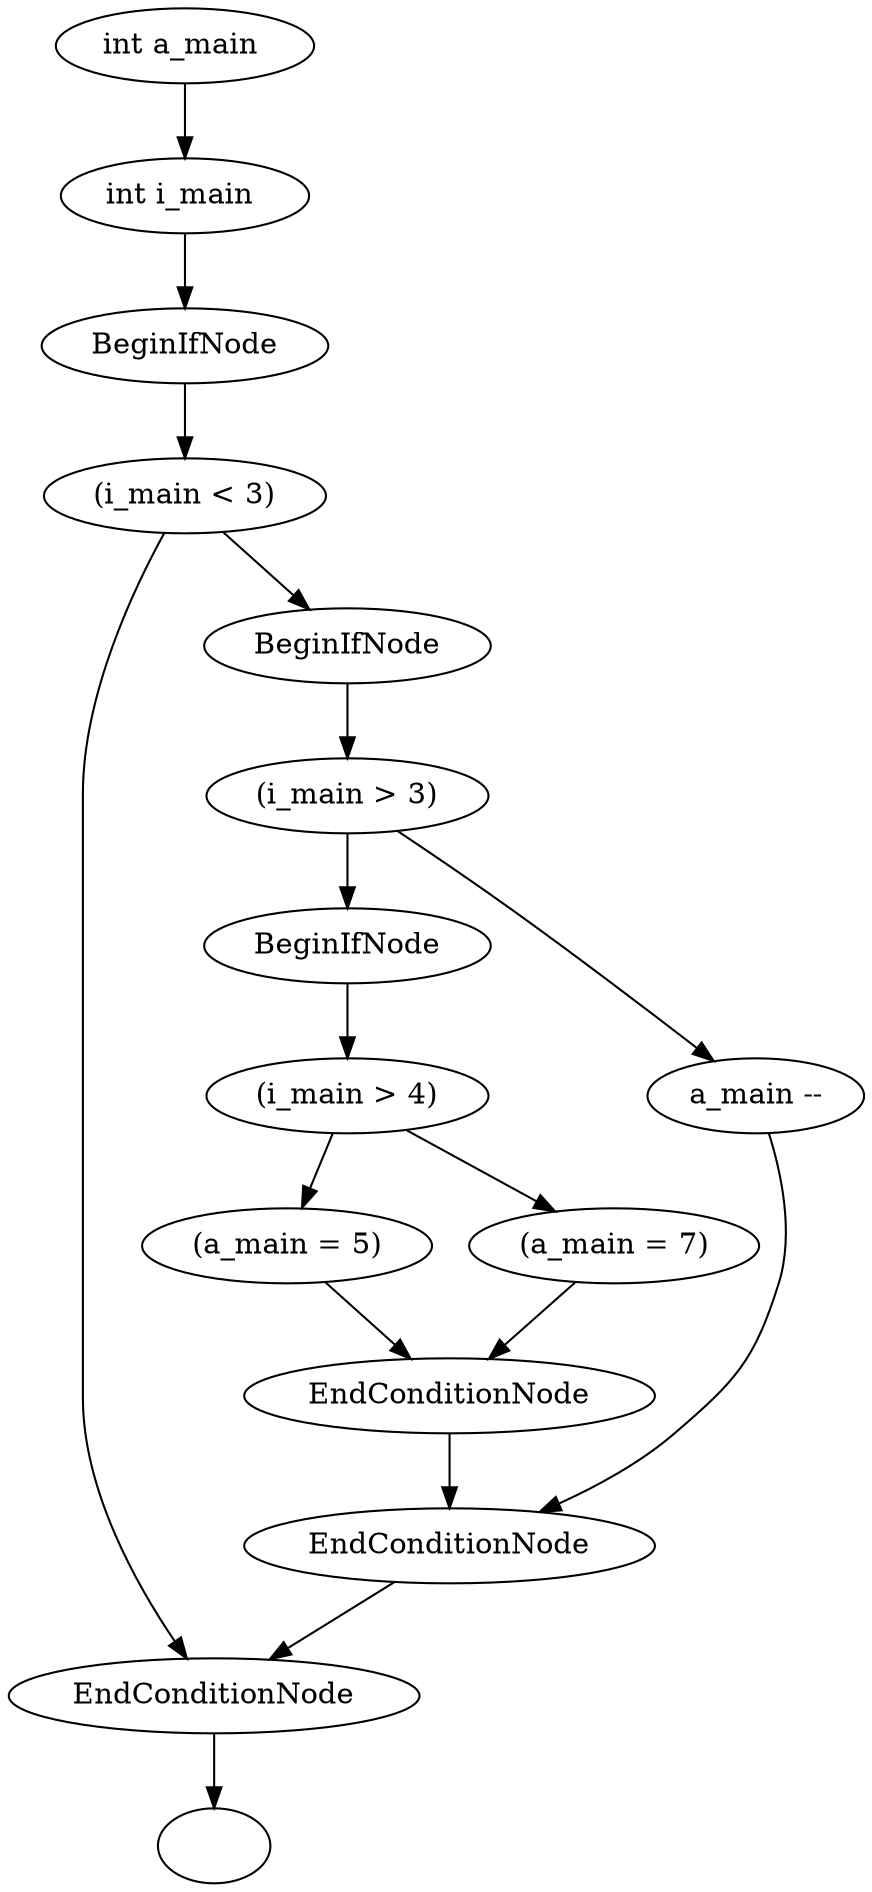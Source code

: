 digraph {
"int a_main 671467883" -> "int i_main 407697359";
"int a_main 671467883" [ label="int a_main "];
"int i_main 407697359" [ label="int i_main "];
"int i_main 407697359" -> "802600647";
"int i_main 407697359" [ label="int i_main "];
"802600647" [ label="BeginIfNode"];
"802600647" -> "(i_main < 3)1543148593";
"802600647" [ label="BeginIfNode"];
"(i_main < 3)1543148593" [ label="(i_main < 3)"];
"(i_main < 3)1543148593" -> "1571967156";
"(i_main < 3)1543148593" [ label="(i_main < 3)"];
"1571967156" [ label="EndConditionNode"];
"(i_main < 3)1543148593" -> "574568002";
"(i_main < 3)1543148593" [ label="(i_main < 3)"];
"574568002" [ label="BeginIfNode"];
"574568002" -> "(i_main > 3)952486988";
"574568002" [ label="BeginIfNode"];
"(i_main > 3)952486988" [ label="(i_main > 3)"];
"(i_main > 3)952486988" -> "932285561";
"(i_main > 3)952486988" [ label="(i_main > 3)"];
"932285561" [ label="BeginIfNode"];
"(i_main > 3)952486988" -> "a_main --2028555727";
"(i_main > 3)952486988" [ label="(i_main > 3)"];
"a_main --2028555727" [ label="a_main --"];
"932285561" -> "(i_main > 4)591391158";
"932285561" [ label="BeginIfNode"];
"(i_main > 4)591391158" [ label="(i_main > 4)"];
"(i_main > 4)591391158" -> "(a_main = 5)898557489";
"(i_main > 4)591391158" [ label="(i_main > 4)"];
"(a_main = 5)898557489" [ label="(a_main = 5)"];
"(i_main > 4)591391158" -> "(a_main = 7)247944893";
"(i_main > 4)591391158" [ label="(i_main > 4)"];
"(a_main = 7)247944893" [ label="(a_main = 7)"];
"(a_main = 5)898557489" -> "1014166943";
"(a_main = 5)898557489" [ label="(a_main = 5)"];
"1014166943" [ label="EndConditionNode"];
"(a_main = 7)247944893" -> "1014166943";
"(a_main = 7)247944893" [ label="(a_main = 7)"];
"1014166943" [ label="EndConditionNode"];
"1014166943" -> "1625082366";
"1014166943" [ label="EndConditionNode"];
"1625082366" [ label="EndConditionNode"];
"a_main --2028555727" -> "1625082366";
"a_main --2028555727" [ label="a_main --"];
"1625082366" [ label="EndConditionNode"];
"1625082366" -> "1571967156";
"1625082366" [ label="EndConditionNode"];
"1571967156" [ label="EndConditionNode"];
"1571967156" -> "572593338";
"1571967156" [ label="EndConditionNode"];
"572593338" [ label=""];
}